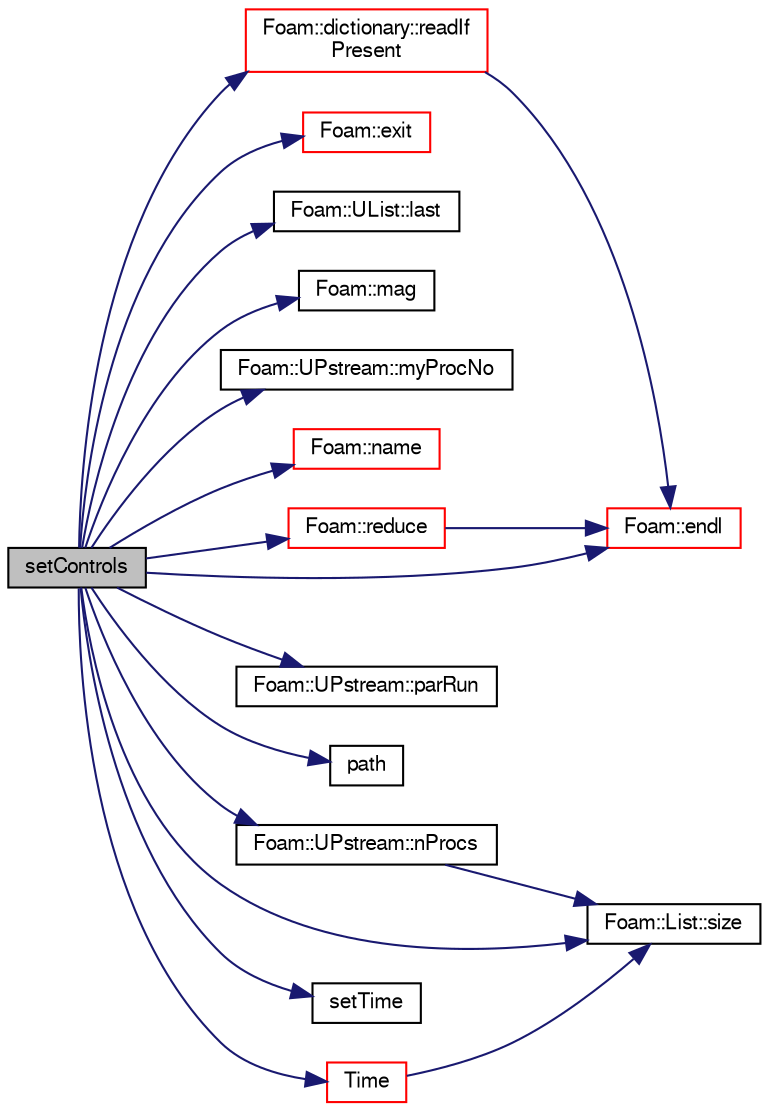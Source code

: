 digraph "setControls"
{
  bgcolor="transparent";
  edge [fontname="FreeSans",fontsize="10",labelfontname="FreeSans",labelfontsize="10"];
  node [fontname="FreeSans",fontsize="10",shape=record];
  rankdir="LR";
  Node2047 [label="setControls",height=0.2,width=0.4,color="black", fillcolor="grey75", style="filled", fontcolor="black"];
  Node2047 -> Node2048 [color="midnightblue",fontsize="10",style="solid",fontname="FreeSans"];
  Node2048 [label="Foam::endl",height=0.2,width=0.4,color="red",URL="$a21124.html#a2db8fe02a0d3909e9351bb4275b23ce4",tooltip="Add newline and flush stream. "];
  Node2047 -> Node2050 [color="midnightblue",fontsize="10",style="solid",fontname="FreeSans"];
  Node2050 [label="Foam::exit",height=0.2,width=0.4,color="red",URL="$a21124.html#a06ca7250d8e89caf05243ec094843642"];
  Node2047 -> Node2095 [color="midnightblue",fontsize="10",style="solid",fontname="FreeSans"];
  Node2095 [label="Foam::UList::last",height=0.2,width=0.4,color="black",URL="$a25698.html#aef07c02ea1c27bdb5906043b399e0ff0",tooltip="Return the last element of the list. "];
  Node2047 -> Node2096 [color="midnightblue",fontsize="10",style="solid",fontname="FreeSans"];
  Node2096 [label="Foam::mag",height=0.2,width=0.4,color="black",URL="$a21124.html#a929da2a3fdcf3dacbbe0487d3a330dae"];
  Node2047 -> Node2097 [color="midnightblue",fontsize="10",style="solid",fontname="FreeSans"];
  Node2097 [label="Foam::UPstream::myProcNo",height=0.2,width=0.4,color="black",URL="$a26270.html#afc74d89573de32a3032c916f8cdd1733",tooltip="Number of this process (starting from masterNo() = 0) "];
  Node2047 -> Node2098 [color="midnightblue",fontsize="10",style="solid",fontname="FreeSans"];
  Node2098 [label="Foam::name",height=0.2,width=0.4,color="red",URL="$a21124.html#adcb0df2bd4953cb6bb390272d8263c3a",tooltip="Return a string representation of a complex. "];
  Node2047 -> Node2101 [color="midnightblue",fontsize="10",style="solid",fontname="FreeSans"];
  Node2101 [label="Foam::UPstream::nProcs",height=0.2,width=0.4,color="black",URL="$a26270.html#aada0e04d8127eda8ee95be0772754a4f",tooltip="Number of processes in parallel run. "];
  Node2101 -> Node2102 [color="midnightblue",fontsize="10",style="solid",fontname="FreeSans"];
  Node2102 [label="Foam::List::size",height=0.2,width=0.4,color="black",URL="$a25694.html#a8a5f6fa29bd4b500caf186f60245b384",tooltip="Override size to be inconsistent with allocated storage. "];
  Node2047 -> Node2074 [color="midnightblue",fontsize="10",style="solid",fontname="FreeSans"];
  Node2074 [label="Foam::UPstream::parRun",height=0.2,width=0.4,color="black",URL="$a26270.html#adbb27f04b5705440fb8b09f278059011",tooltip="Is this a parallel run? "];
  Node2047 -> Node2103 [color="midnightblue",fontsize="10",style="solid",fontname="FreeSans"];
  Node2103 [label="path",height=0.2,width=0.4,color="black",URL="$a19364.html#ad8adfaf80503dc99cbb14bf07bf1eb22"];
  Node2047 -> Node2104 [color="midnightblue",fontsize="10",style="solid",fontname="FreeSans"];
  Node2104 [label="Foam::dictionary::readIf\lPresent",height=0.2,width=0.4,color="red",URL="$a26014.html#ad4bd008e6ee208313f2c3a963ee1170d",tooltip="Find an entry if present, and assign to T. "];
  Node2104 -> Node2048 [color="midnightblue",fontsize="10",style="solid",fontname="FreeSans"];
  Node2047 -> Node2106 [color="midnightblue",fontsize="10",style="solid",fontname="FreeSans"];
  Node2106 [label="Foam::reduce",height=0.2,width=0.4,color="red",URL="$a21124.html#a7ffd6af4acc2eb9ba72ee296b5ecda23"];
  Node2106 -> Node2048 [color="midnightblue",fontsize="10",style="solid",fontname="FreeSans"];
  Node2047 -> Node2118 [color="midnightblue",fontsize="10",style="solid",fontname="FreeSans"];
  Node2118 [label="setTime",height=0.2,width=0.4,color="black",URL="$a19511.html#a816df966b520a602e15efe7f91d6110a"];
  Node2047 -> Node2102 [color="midnightblue",fontsize="10",style="solid",fontname="FreeSans"];
  Node2047 -> Node2119 [color="midnightblue",fontsize="10",style="solid",fontname="FreeSans"];
  Node2119 [label="Time",height=0.2,width=0.4,color="red",URL="$a26350.html#ad7916dffb5d179bf063b007a9fe44c1c",tooltip="Construct given name of dictionary to read and argument list. "];
  Node2119 -> Node2102 [color="midnightblue",fontsize="10",style="solid",fontname="FreeSans"];
}
